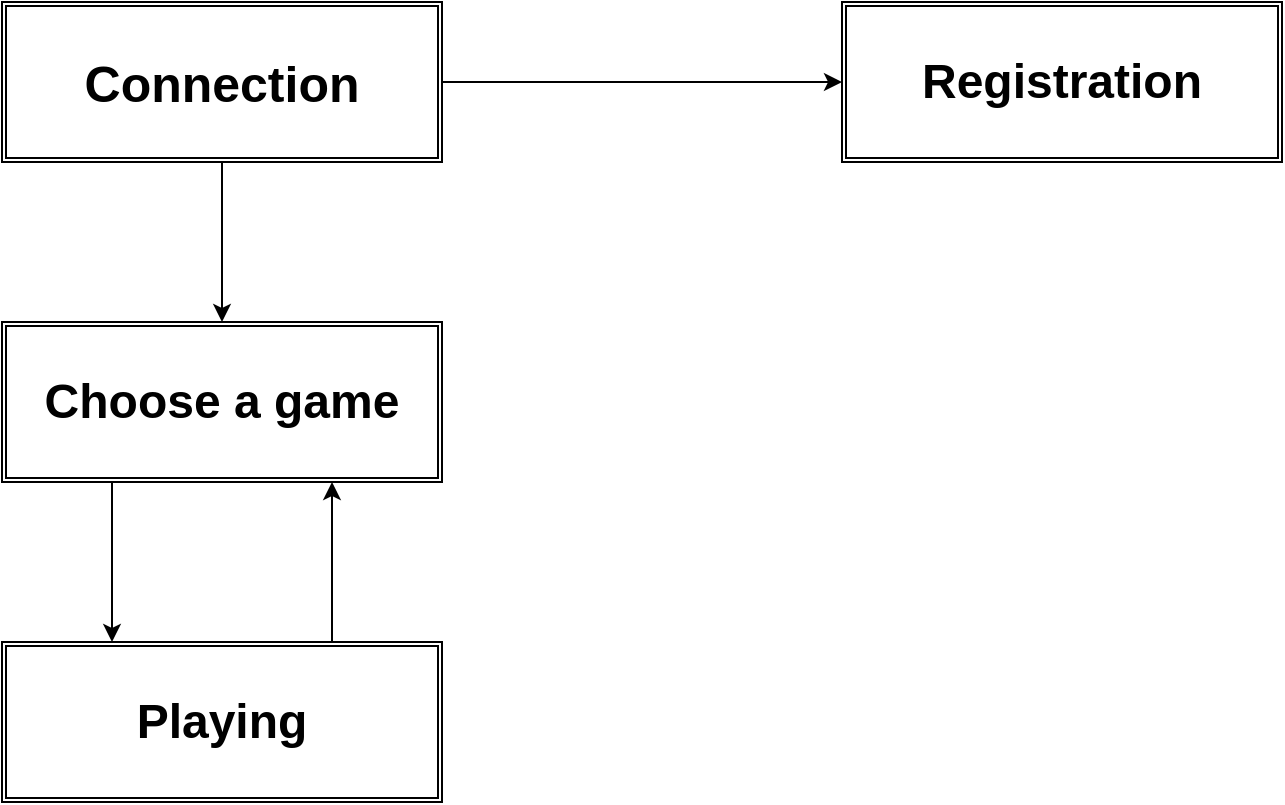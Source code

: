 <mxfile version="12.1.3" type="device" pages="1"><diagram id="gSnpx5uGAL04XRHWrT9_" name="Page-1"><mxGraphModel dx="1127" dy="546" grid="1" gridSize="10" guides="1" tooltips="1" connect="1" arrows="1" fold="1" page="1" pageScale="1" pageWidth="827" pageHeight="1169" math="0" shadow="0"><root><mxCell id="0"/><mxCell id="1" parent="0"/><mxCell id="BVLQ9J43ZEy-TG3XqTZP-4" value="" style="edgeStyle=orthogonalEdgeStyle;rounded=0;orthogonalLoop=1;jettySize=auto;html=1;" parent="1" source="BVLQ9J43ZEy-TG3XqTZP-1" target="BVLQ9J43ZEy-TG3XqTZP-3" edge="1"><mxGeometry relative="1" as="geometry"/></mxCell><mxCell id="BVLQ9J43ZEy-TG3XqTZP-12" value="" style="edgeStyle=orthogonalEdgeStyle;rounded=0;orthogonalLoop=1;jettySize=auto;html=1;" parent="1" source="BVLQ9J43ZEy-TG3XqTZP-1" target="BVLQ9J43ZEy-TG3XqTZP-11" edge="1"><mxGeometry relative="1" as="geometry"/></mxCell><mxCell id="BVLQ9J43ZEy-TG3XqTZP-1" value="&lt;h1 style=&quot;font-size: 25px&quot;&gt;&lt;font style=&quot;font-size: 25px&quot;&gt;C&lt;font style=&quot;font-size: 25px&quot;&gt;onnection&lt;/font&gt;&lt;/font&gt;&lt;/h1&gt;" style="shape=ext;double=1;rounded=0;whiteSpace=wrap;html=1;" parent="1" vertex="1"><mxGeometry x="70" y="40" width="220" height="80" as="geometry"/></mxCell><mxCell id="BVLQ9J43ZEy-TG3XqTZP-11" value="&lt;h1&gt;Choose a game&lt;/h1&gt;" style="shape=ext;double=1;rounded=0;whiteSpace=wrap;html=1;" parent="1" vertex="1"><mxGeometry x="70" y="200" width="220" height="80" as="geometry"/></mxCell><mxCell id="BVLQ9J43ZEy-TG3XqTZP-13" value="&lt;h1&gt;Playing&lt;/h1&gt;" style="shape=ext;double=1;rounded=0;whiteSpace=wrap;html=1;" parent="1" vertex="1"><mxGeometry x="70" y="360" width="220" height="80" as="geometry"/></mxCell><mxCell id="BVLQ9J43ZEy-TG3XqTZP-3" value="&lt;h1&gt;Registration&lt;/h1&gt;" style="shape=ext;double=1;rounded=0;whiteSpace=wrap;html=1;" parent="1" vertex="1"><mxGeometry x="490" y="40" width="220" height="80" as="geometry"/></mxCell><mxCell id="ppZuyh-84o3ccYqYWX5g-1" value="" style="endArrow=classic;html=1;exitX=0.25;exitY=1;exitDx=0;exitDy=0;entryX=0.25;entryY=0;entryDx=0;entryDy=0;" edge="1" parent="1" source="BVLQ9J43ZEy-TG3XqTZP-11" target="BVLQ9J43ZEy-TG3XqTZP-13"><mxGeometry width="50" height="50" relative="1" as="geometry"><mxPoint x="70" y="510" as="sourcePoint"/><mxPoint x="120" y="460" as="targetPoint"/></mxGeometry></mxCell><mxCell id="ppZuyh-84o3ccYqYWX5g-2" value="" style="endArrow=classic;html=1;entryX=0.75;entryY=1;entryDx=0;entryDy=0;exitX=0.75;exitY=0;exitDx=0;exitDy=0;" edge="1" parent="1" source="BVLQ9J43ZEy-TG3XqTZP-13" target="BVLQ9J43ZEy-TG3XqTZP-11"><mxGeometry width="50" height="50" relative="1" as="geometry"><mxPoint x="70" y="510" as="sourcePoint"/><mxPoint x="120" y="460" as="targetPoint"/></mxGeometry></mxCell></root></mxGraphModel></diagram></mxfile>